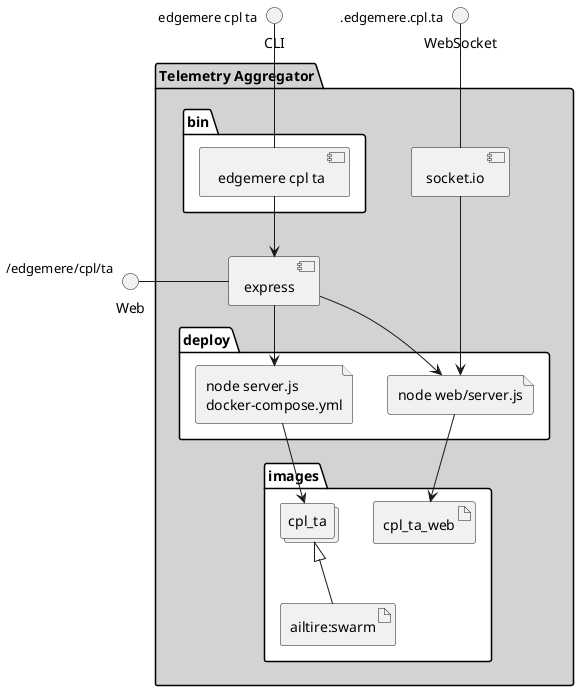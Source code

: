 @startuml
  interface CLI
  interface Web
  interface WebSocket
package "Telemetry Aggregator" #lightgray {
  component express as REST
  component socket.io as socket
  folder bin #ffffff {
    component " edgemere cpl ta" as binName
  }
  binName --> REST

  folder deploy #ffffff {
      file "node server.js\ndocker-compose.yml" as cpl_ta_container
      REST --> cpl_ta_container

  
    file "node web/server.js" as web_container
    REST --> web_container
    socket ---> web_container
  
  }
  folder images #ffffff {
    collections "cpl_ta" as cpl_taimage
    artifact "ailtire:swarm" as ailtireswarm
    cpl_taimage <|-- ailtireswarm
    cpl_ta_container --> cpl_taimage

  
      artifact cpl_ta_web
      web_container --> cpl_ta_web
    
  }
}
CLI " edgemere cpl ta" -- binName
Web "/edgemere/cpl/ta" - REST
WebSocket ".edgemere.cpl.ta" -- socket

@enduml

